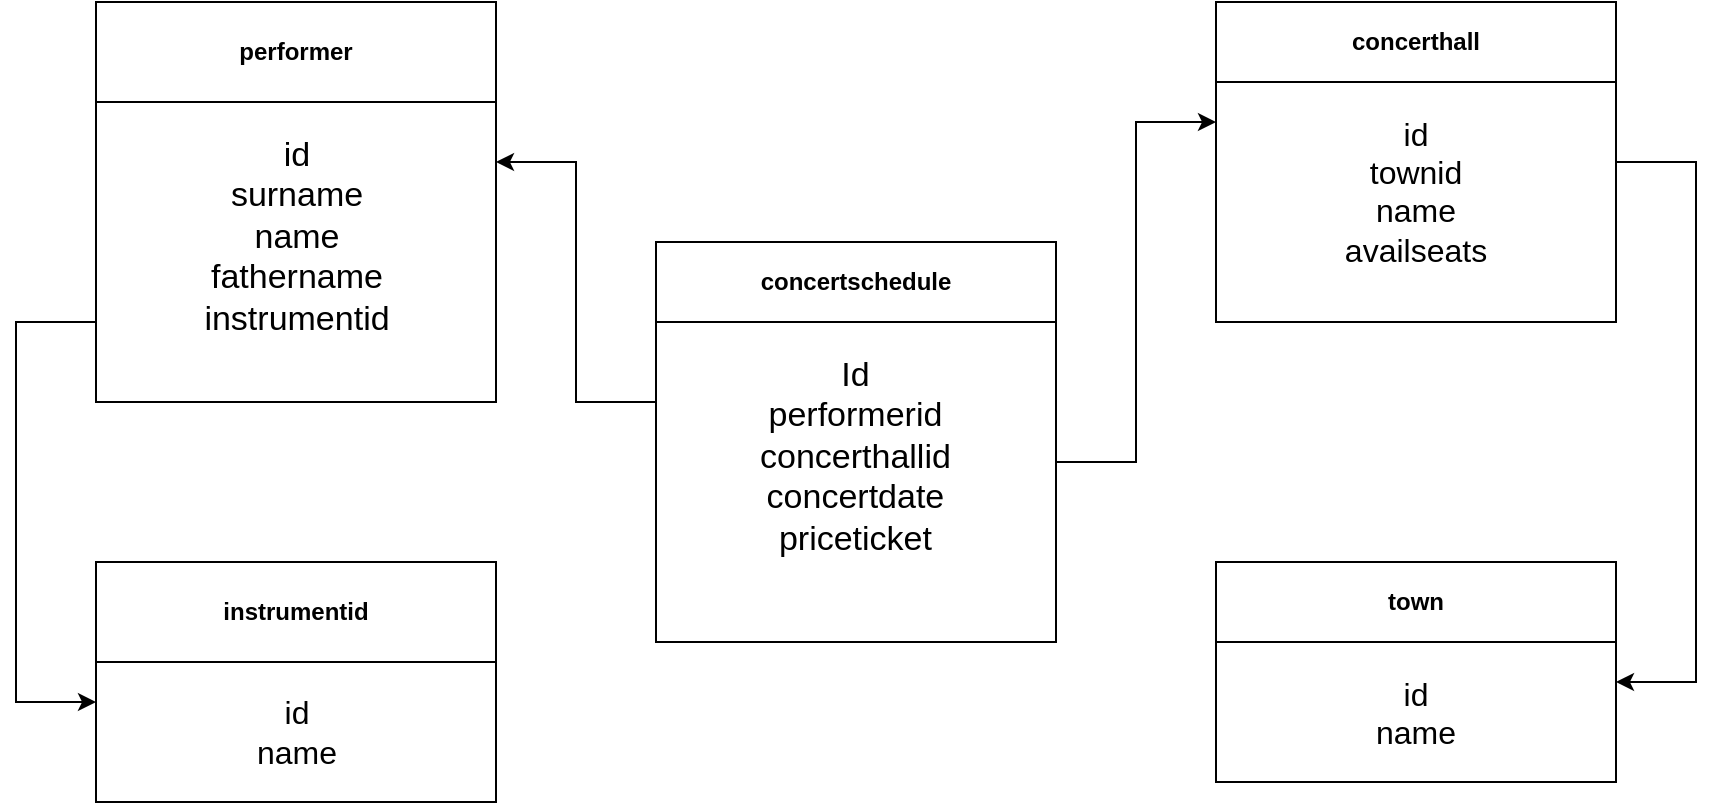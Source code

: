 <mxfile version="21.7.5" type="device">
  <diagram name="Страница — 1" id="kr7W5C3_PdznskIiB1WT">
    <mxGraphModel dx="2261" dy="844" grid="1" gridSize="10" guides="1" tooltips="1" connect="1" arrows="1" fold="1" page="1" pageScale="1" pageWidth="827" pageHeight="1169" math="0" shadow="0">
      <root>
        <mxCell id="0" />
        <mxCell id="1" parent="0" />
        <mxCell id="DRk0Qbnj9rj8NslgTjif-1" value="performer" style="swimlane;whiteSpace=wrap;html=1;startSize=50;" vertex="1" parent="1">
          <mxGeometry x="40" y="80" width="200" height="200" as="geometry" />
        </mxCell>
        <mxCell id="DRk0Qbnj9rj8NslgTjif-6" value="id&lt;br style=&quot;font-size: 17px;&quot;&gt;surname&lt;br style=&quot;font-size: 17px;&quot;&gt;name&lt;br style=&quot;font-size: 17px;&quot;&gt;fathername&lt;br style=&quot;font-size: 17px;&quot;&gt;instrumentid" style="text;whiteSpace=wrap;html=1;fontSize=17;align=center;" vertex="1" parent="DRk0Qbnj9rj8NslgTjif-1">
          <mxGeometry x="55.5" y="60" width="89" height="80" as="geometry" />
        </mxCell>
        <mxCell id="DRk0Qbnj9rj8NslgTjif-2" value="concertschedule" style="swimlane;whiteSpace=wrap;html=1;startSize=40;" vertex="1" parent="1">
          <mxGeometry x="320" y="200" width="200" height="200" as="geometry">
            <mxRectangle x="300" y="320" width="140" height="30" as="alternateBounds" />
          </mxGeometry>
        </mxCell>
        <mxCell id="DRk0Qbnj9rj8NslgTjif-3" value="&lt;div style=&quot;text-align: center;&quot;&gt;&lt;span style=&quot;font-size: 17px; background-color: initial;&quot;&gt;Id&lt;/span&gt;&lt;/div&gt;&lt;font style=&quot;font-size: 17px;&quot;&gt;&lt;div style=&quot;text-align: center;&quot;&gt;&lt;span style=&quot;background-color: initial;&quot;&gt;performerid&lt;/span&gt;&lt;/div&gt;&lt;div style=&quot;text-align: center;&quot;&gt;&lt;span style=&quot;background-color: initial;&quot;&gt;concerthallid&lt;/span&gt;&lt;/div&gt;&lt;div style=&quot;text-align: center;&quot;&gt;&lt;span style=&quot;background-color: initial;&quot;&gt;concertdate&lt;/span&gt;&lt;/div&gt;&lt;div style=&quot;text-align: center;&quot;&gt;&lt;span style=&quot;background-color: initial;&quot;&gt;priceticket&lt;/span&gt;&lt;/div&gt;&lt;/font&gt;" style="text;whiteSpace=wrap;html=1;" vertex="1" parent="DRk0Qbnj9rj8NslgTjif-2">
          <mxGeometry x="50" y="50" width="110" height="120" as="geometry" />
        </mxCell>
        <mxCell id="DRk0Qbnj9rj8NslgTjif-20" value="concerthall" style="swimlane;whiteSpace=wrap;html=1;startSize=40;" vertex="1" parent="1">
          <mxGeometry x="600" y="80" width="200" height="160" as="geometry" />
        </mxCell>
        <mxCell id="DRk0Qbnj9rj8NslgTjif-37" value="id&lt;br style=&quot;font-size: 16px;&quot;&gt;townid&lt;br style=&quot;font-size: 16px;&quot;&gt;name&lt;br style=&quot;font-size: 16px;&quot;&gt;availseats" style="text;whiteSpace=wrap;html=1;align=center;fontSize=16;" vertex="1" parent="DRk0Qbnj9rj8NslgTjif-20">
          <mxGeometry x="40" y="50" width="120" height="70" as="geometry" />
        </mxCell>
        <mxCell id="DRk0Qbnj9rj8NslgTjif-21" value="instrumentid" style="swimlane;whiteSpace=wrap;html=1;startSize=50;" vertex="1" parent="1">
          <mxGeometry x="40" y="360" width="200" height="120" as="geometry" />
        </mxCell>
        <mxCell id="DRk0Qbnj9rj8NslgTjif-22" value="id&lt;br style=&quot;font-size: 16px;&quot;&gt;name" style="text;html=1;align=center;verticalAlign=middle;resizable=0;points=[];autosize=1;strokeColor=none;fillColor=none;fontSize=16;" vertex="1" parent="DRk0Qbnj9rj8NslgTjif-21">
          <mxGeometry x="70" y="60" width="60" height="50" as="geometry" />
        </mxCell>
        <mxCell id="DRk0Qbnj9rj8NslgTjif-36" value="" style="endArrow=classic;html=1;rounded=0;" edge="1" parent="1">
          <mxGeometry width="50" height="50" relative="1" as="geometry">
            <mxPoint x="40" y="240" as="sourcePoint" />
            <mxPoint x="40" y="430" as="targetPoint" />
            <Array as="points">
              <mxPoint y="240" />
              <mxPoint y="430" />
            </Array>
          </mxGeometry>
        </mxCell>
        <mxCell id="DRk0Qbnj9rj8NslgTjif-38" value="" style="endArrow=classic;html=1;rounded=0;" edge="1" parent="1">
          <mxGeometry width="50" height="50" relative="1" as="geometry">
            <mxPoint x="520" y="310" as="sourcePoint" />
            <mxPoint x="600" y="140" as="targetPoint" />
            <Array as="points">
              <mxPoint x="560" y="310" />
              <mxPoint x="560" y="140" />
            </Array>
          </mxGeometry>
        </mxCell>
        <mxCell id="DRk0Qbnj9rj8NslgTjif-39" value="town" style="swimlane;whiteSpace=wrap;html=1;startSize=40;" vertex="1" parent="1">
          <mxGeometry x="600" y="360" width="200" height="110" as="geometry" />
        </mxCell>
        <mxCell id="DRk0Qbnj9rj8NslgTjif-40" value="id&lt;br style=&quot;font-size: 16px;&quot;&gt;&lt;div style=&quot;font-size: 16px;&quot;&gt;&lt;span style=&quot;background-color: initial; font-size: 16px;&quot;&gt;name&lt;/span&gt;&lt;/div&gt;" style="text;whiteSpace=wrap;html=1;align=center;fontSize=16;" vertex="1" parent="DRk0Qbnj9rj8NslgTjif-39">
          <mxGeometry x="40" y="50" width="120" height="50" as="geometry" />
        </mxCell>
        <mxCell id="DRk0Qbnj9rj8NslgTjif-41" value="" style="endArrow=classic;html=1;rounded=0;exitX=1;exitY=0.5;exitDx=0;exitDy=0;" edge="1" parent="1" source="DRk0Qbnj9rj8NslgTjif-20">
          <mxGeometry width="50" height="50" relative="1" as="geometry">
            <mxPoint x="560" y="390" as="sourcePoint" />
            <mxPoint x="800" y="420" as="targetPoint" />
            <Array as="points">
              <mxPoint x="840" y="160" />
              <mxPoint x="840" y="420" />
            </Array>
          </mxGeometry>
        </mxCell>
        <mxCell id="DRk0Qbnj9rj8NslgTjif-42" value="" style="endArrow=classic;html=1;rounded=0;" edge="1" parent="1">
          <mxGeometry width="50" height="50" relative="1" as="geometry">
            <mxPoint x="320" y="280" as="sourcePoint" />
            <mxPoint x="240" y="160" as="targetPoint" />
            <Array as="points">
              <mxPoint x="280" y="280" />
              <mxPoint x="280" y="160" />
            </Array>
          </mxGeometry>
        </mxCell>
      </root>
    </mxGraphModel>
  </diagram>
</mxfile>
